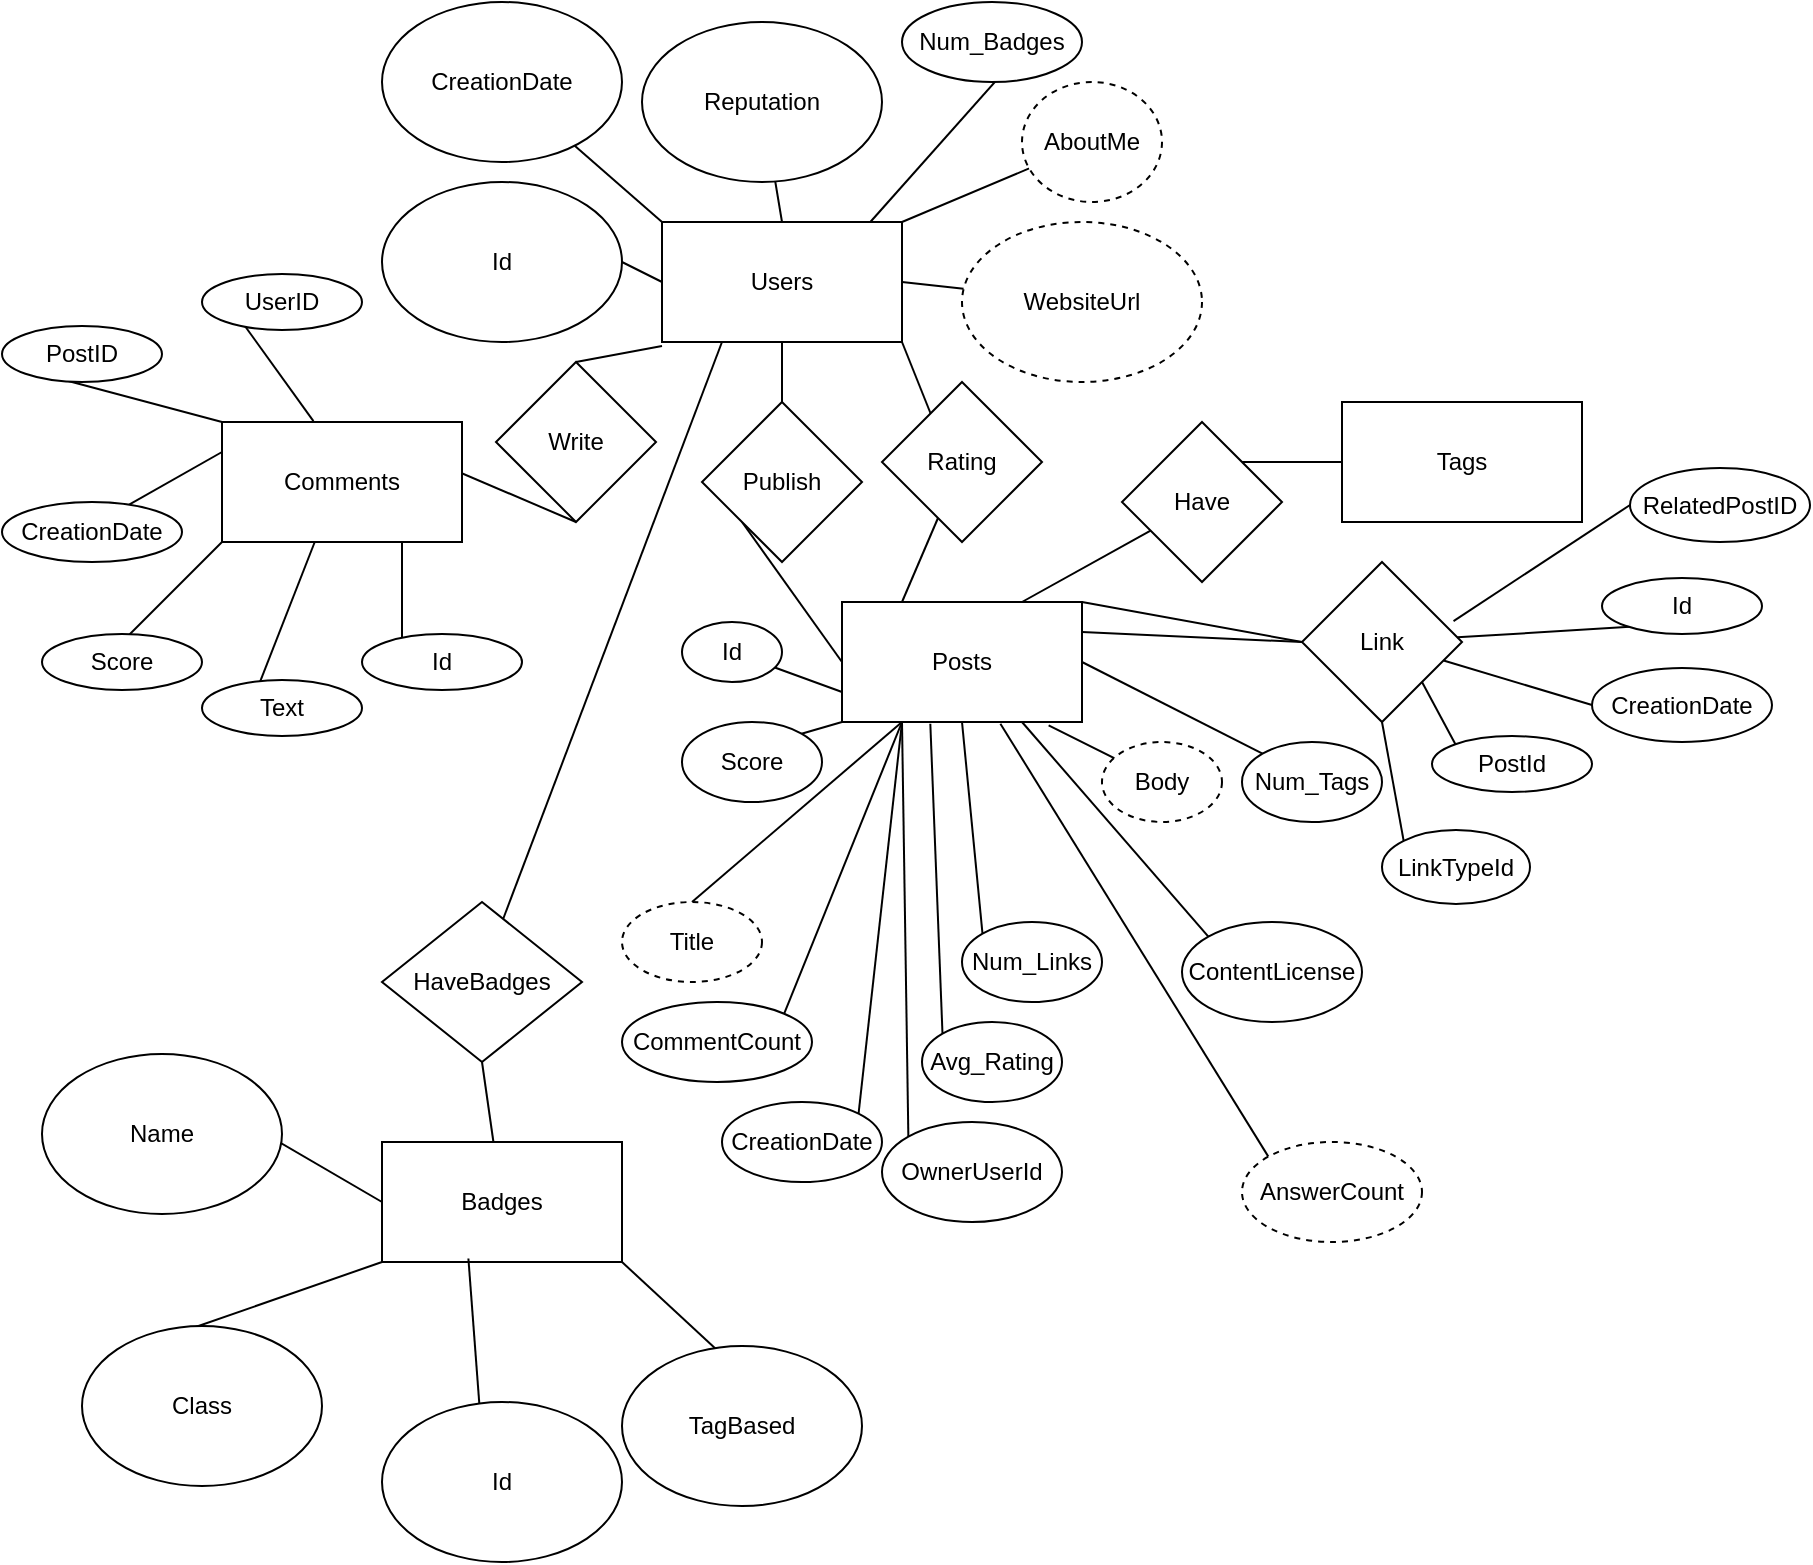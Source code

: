 <mxfile version="24.7.17">
  <diagram name="Page-1" id="c_LCABILMxUyAc0WRoHO">
    <mxGraphModel dx="1468" dy="858" grid="1" gridSize="10" guides="1" tooltips="1" connect="1" arrows="1" fold="1" page="1" pageScale="1" pageWidth="850" pageHeight="1100" math="0" shadow="0">
      <root>
        <mxCell id="0" />
        <mxCell id="1" parent="0" />
        <mxCell id="c-2ZzgYbZCkKLCKXprvc-1" value="Users" style="rounded=0;whiteSpace=wrap;html=1;" vertex="1" parent="1">
          <mxGeometry x="360" y="260" width="120" height="60" as="geometry" />
        </mxCell>
        <mxCell id="c-2ZzgYbZCkKLCKXprvc-4" value="Id" style="ellipse;whiteSpace=wrap;html=1;" vertex="1" parent="1">
          <mxGeometry x="220" y="240" width="120" height="80" as="geometry" />
        </mxCell>
        <mxCell id="c-2ZzgYbZCkKLCKXprvc-5" value="" style="endArrow=none;html=1;rounded=0;entryX=1;entryY=0.5;entryDx=0;entryDy=0;exitX=0;exitY=0.5;exitDx=0;exitDy=0;" edge="1" parent="1" source="c-2ZzgYbZCkKLCKXprvc-1" target="c-2ZzgYbZCkKLCKXprvc-4">
          <mxGeometry width="50" height="50" relative="1" as="geometry">
            <mxPoint x="540" y="300" as="sourcePoint" />
            <mxPoint x="590" y="250" as="targetPoint" />
          </mxGeometry>
        </mxCell>
        <mxCell id="c-2ZzgYbZCkKLCKXprvc-6" value="" style="endArrow=none;html=1;rounded=0;exitX=0.5;exitY=0;exitDx=0;exitDy=0;" edge="1" parent="1" source="c-2ZzgYbZCkKLCKXprvc-1" target="c-2ZzgYbZCkKLCKXprvc-7">
          <mxGeometry width="50" height="50" relative="1" as="geometry">
            <mxPoint x="420" y="240" as="sourcePoint" />
            <mxPoint x="390" y="140" as="targetPoint" />
          </mxGeometry>
        </mxCell>
        <mxCell id="c-2ZzgYbZCkKLCKXprvc-7" value="Reputation" style="ellipse;whiteSpace=wrap;html=1;" vertex="1" parent="1">
          <mxGeometry x="350" y="160" width="120" height="80" as="geometry" />
        </mxCell>
        <mxCell id="c-2ZzgYbZCkKLCKXprvc-8" value="" style="endArrow=none;html=1;rounded=0;exitX=0;exitY=0;exitDx=0;exitDy=0;" edge="1" parent="1" source="c-2ZzgYbZCkKLCKXprvc-1" target="c-2ZzgYbZCkKLCKXprvc-9">
          <mxGeometry width="50" height="50" relative="1" as="geometry">
            <mxPoint x="540" y="300" as="sourcePoint" />
            <mxPoint x="320" y="210" as="targetPoint" />
          </mxGeometry>
        </mxCell>
        <mxCell id="c-2ZzgYbZCkKLCKXprvc-9" value="CreationDate" style="ellipse;whiteSpace=wrap;html=1;" vertex="1" parent="1">
          <mxGeometry x="220" y="150" width="120" height="80" as="geometry" />
        </mxCell>
        <mxCell id="c-2ZzgYbZCkKLCKXprvc-10" value="" style="endArrow=none;html=1;rounded=0;exitX=1;exitY=0;exitDx=0;exitDy=0;" edge="1" parent="1" source="c-2ZzgYbZCkKLCKXprvc-1" target="c-2ZzgYbZCkKLCKXprvc-11">
          <mxGeometry width="50" height="50" relative="1" as="geometry">
            <mxPoint x="540" y="300" as="sourcePoint" />
            <mxPoint x="590" y="250" as="targetPoint" />
          </mxGeometry>
        </mxCell>
        <mxCell id="c-2ZzgYbZCkKLCKXprvc-11" value="AboutMe" style="ellipse;whiteSpace=wrap;html=1;dashed=1;" vertex="1" parent="1">
          <mxGeometry x="540" y="190" width="70" height="60" as="geometry" />
        </mxCell>
        <mxCell id="c-2ZzgYbZCkKLCKXprvc-12" value="" style="endArrow=none;html=1;rounded=0;exitX=1;exitY=0.5;exitDx=0;exitDy=0;" edge="1" parent="1" source="c-2ZzgYbZCkKLCKXprvc-1" target="c-2ZzgYbZCkKLCKXprvc-13">
          <mxGeometry width="50" height="50" relative="1" as="geometry">
            <mxPoint x="540" y="300" as="sourcePoint" />
            <mxPoint x="590" y="250" as="targetPoint" />
          </mxGeometry>
        </mxCell>
        <mxCell id="c-2ZzgYbZCkKLCKXprvc-13" value="WebsiteUrl" style="ellipse;whiteSpace=wrap;html=1;dashed=1;" vertex="1" parent="1">
          <mxGeometry x="510" y="260" width="120" height="80" as="geometry" />
        </mxCell>
        <mxCell id="c-2ZzgYbZCkKLCKXprvc-16" value="" style="endArrow=none;html=1;rounded=0;exitX=0.5;exitY=0;exitDx=0;exitDy=0;" edge="1" parent="1" source="c-2ZzgYbZCkKLCKXprvc-17">
          <mxGeometry width="50" height="50" relative="1" as="geometry">
            <mxPoint x="337" y="392" as="sourcePoint" />
            <mxPoint x="360" y="322" as="targetPoint" />
          </mxGeometry>
        </mxCell>
        <mxCell id="c-2ZzgYbZCkKLCKXprvc-17" value="Write" style="rhombus;whiteSpace=wrap;html=1;" vertex="1" parent="1">
          <mxGeometry x="277" y="330" width="80" height="80" as="geometry" />
        </mxCell>
        <mxCell id="c-2ZzgYbZCkKLCKXprvc-20" value="" style="endArrow=none;html=1;rounded=0;entryX=0.5;entryY=1;entryDx=0;entryDy=0;exitX=0.5;exitY=0;exitDx=0;exitDy=0;" edge="1" parent="1" source="c-2ZzgYbZCkKLCKXprvc-21" target="c-2ZzgYbZCkKLCKXprvc-17">
          <mxGeometry width="50" height="50" relative="1" as="geometry">
            <mxPoint x="320" y="532" as="sourcePoint" />
            <mxPoint x="300.0" y="410" as="targetPoint" />
          </mxGeometry>
        </mxCell>
        <mxCell id="c-2ZzgYbZCkKLCKXprvc-21" value="Comments" style="rounded=0;whiteSpace=wrap;html=1;" vertex="1" parent="1">
          <mxGeometry x="140" y="360" width="120" height="60" as="geometry" />
        </mxCell>
        <mxCell id="c-2ZzgYbZCkKLCKXprvc-22" value="" style="endArrow=none;html=1;rounded=0;entryX=0.5;entryY=1;entryDx=0;entryDy=0;" edge="1" parent="1" source="c-2ZzgYbZCkKLCKXprvc-23" target="c-2ZzgYbZCkKLCKXprvc-1">
          <mxGeometry width="50" height="50" relative="1" as="geometry">
            <mxPoint x="390" y="540" as="sourcePoint" />
            <mxPoint x="460" y="470" as="targetPoint" />
          </mxGeometry>
        </mxCell>
        <mxCell id="c-2ZzgYbZCkKLCKXprvc-24" value="" style="endArrow=none;html=1;rounded=0;entryX=0;entryY=1;entryDx=0;entryDy=0;exitX=0;exitY=0.5;exitDx=0;exitDy=0;" edge="1" parent="1" source="c-2ZzgYbZCkKLCKXprvc-25" target="c-2ZzgYbZCkKLCKXprvc-23">
          <mxGeometry width="50" height="50" relative="1" as="geometry">
            <mxPoint x="290" y="580" as="sourcePoint" />
            <mxPoint x="690" y="560" as="targetPoint" />
          </mxGeometry>
        </mxCell>
        <mxCell id="c-2ZzgYbZCkKLCKXprvc-25" value="Posts" style="rounded=0;whiteSpace=wrap;html=1;" vertex="1" parent="1">
          <mxGeometry x="450" y="450" width="120" height="60" as="geometry" />
        </mxCell>
        <mxCell id="c-2ZzgYbZCkKLCKXprvc-23" value="Publish" style="rhombus;whiteSpace=wrap;html=1;" vertex="1" parent="1">
          <mxGeometry x="380" y="350" width="80" height="80" as="geometry" />
        </mxCell>
        <mxCell id="c-2ZzgYbZCkKLCKXprvc-27" value="" style="endArrow=none;html=1;rounded=0;entryX=1;entryY=1;entryDx=0;entryDy=0;" edge="1" parent="1" target="c-2ZzgYbZCkKLCKXprvc-1">
          <mxGeometry width="50" height="50" relative="1" as="geometry">
            <mxPoint x="500" y="370" as="sourcePoint" />
            <mxPoint x="590" y="410" as="targetPoint" />
          </mxGeometry>
        </mxCell>
        <mxCell id="c-2ZzgYbZCkKLCKXprvc-28" value="Rating" style="rhombus;whiteSpace=wrap;html=1;" vertex="1" parent="1">
          <mxGeometry x="470" y="340" width="80" height="80" as="geometry" />
        </mxCell>
        <mxCell id="c-2ZzgYbZCkKLCKXprvc-31" value="" style="endArrow=none;html=1;rounded=0;exitX=0.25;exitY=0;exitDx=0;exitDy=0;" edge="1" parent="1" source="c-2ZzgYbZCkKLCKXprvc-25" target="c-2ZzgYbZCkKLCKXprvc-28">
          <mxGeometry width="50" height="50" relative="1" as="geometry">
            <mxPoint x="580" y="450" as="sourcePoint" />
            <mxPoint x="590" y="410" as="targetPoint" />
          </mxGeometry>
        </mxCell>
        <mxCell id="c-2ZzgYbZCkKLCKXprvc-32" value="" style="endArrow=none;html=1;rounded=0;entryX=0.25;entryY=1;entryDx=0;entryDy=0;" edge="1" parent="1" target="c-2ZzgYbZCkKLCKXprvc-1">
          <mxGeometry width="50" height="50" relative="1" as="geometry">
            <mxPoint x="280" y="610" as="sourcePoint" />
            <mxPoint x="590" y="410" as="targetPoint" />
          </mxGeometry>
        </mxCell>
        <mxCell id="c-2ZzgYbZCkKLCKXprvc-33" value="HaveBadges" style="rhombus;whiteSpace=wrap;html=1;" vertex="1" parent="1">
          <mxGeometry x="220" y="600" width="100" height="80" as="geometry" />
        </mxCell>
        <mxCell id="c-2ZzgYbZCkKLCKXprvc-34" value="" style="endArrow=none;html=1;rounded=0;entryX=0.5;entryY=1;entryDx=0;entryDy=0;" edge="1" parent="1" target="c-2ZzgYbZCkKLCKXprvc-33">
          <mxGeometry width="50" height="50" relative="1" as="geometry">
            <mxPoint x="280" y="750" as="sourcePoint" />
            <mxPoint x="590" y="410" as="targetPoint" />
          </mxGeometry>
        </mxCell>
        <mxCell id="c-2ZzgYbZCkKLCKXprvc-35" value="Badges" style="rounded=0;whiteSpace=wrap;html=1;" vertex="1" parent="1">
          <mxGeometry x="220" y="720" width="120" height="60" as="geometry" />
        </mxCell>
        <mxCell id="c-2ZzgYbZCkKLCKXprvc-36" value="" style="endArrow=none;html=1;rounded=0;exitX=1;exitY=0;exitDx=0;exitDy=0;entryX=0;entryY=0.5;entryDx=0;entryDy=0;" edge="1" parent="1" source="c-2ZzgYbZCkKLCKXprvc-25" target="c-2ZzgYbZCkKLCKXprvc-37">
          <mxGeometry width="50" height="50" relative="1" as="geometry">
            <mxPoint x="540" y="460" as="sourcePoint" />
            <mxPoint x="590" y="410" as="targetPoint" />
          </mxGeometry>
        </mxCell>
        <mxCell id="c-2ZzgYbZCkKLCKXprvc-37" value="Link" style="rhombus;whiteSpace=wrap;html=1;" vertex="1" parent="1">
          <mxGeometry x="680" y="430" width="80" height="80" as="geometry" />
        </mxCell>
        <mxCell id="c-2ZzgYbZCkKLCKXprvc-38" value="" style="endArrow=none;html=1;rounded=0;entryX=0;entryY=0.5;entryDx=0;entryDy=0;exitX=1;exitY=0.25;exitDx=0;exitDy=0;" edge="1" parent="1" source="c-2ZzgYbZCkKLCKXprvc-25" target="c-2ZzgYbZCkKLCKXprvc-37">
          <mxGeometry width="50" height="50" relative="1" as="geometry">
            <mxPoint x="540" y="460" as="sourcePoint" />
            <mxPoint x="590" y="410" as="targetPoint" />
          </mxGeometry>
        </mxCell>
        <mxCell id="c-2ZzgYbZCkKLCKXprvc-39" value="" style="endArrow=none;html=1;rounded=0;exitX=0.75;exitY=0;exitDx=0;exitDy=0;" edge="1" parent="1" source="c-2ZzgYbZCkKLCKXprvc-25" target="c-2ZzgYbZCkKLCKXprvc-40">
          <mxGeometry width="50" height="50" relative="1" as="geometry">
            <mxPoint x="540" y="460" as="sourcePoint" />
            <mxPoint x="590" y="410" as="targetPoint" />
          </mxGeometry>
        </mxCell>
        <mxCell id="c-2ZzgYbZCkKLCKXprvc-40" value="Have" style="rhombus;whiteSpace=wrap;html=1;" vertex="1" parent="1">
          <mxGeometry x="590" y="360" width="80" height="80" as="geometry" />
        </mxCell>
        <mxCell id="c-2ZzgYbZCkKLCKXprvc-41" value="" style="endArrow=none;html=1;rounded=0;entryX=1;entryY=0;entryDx=0;entryDy=0;" edge="1" parent="1" target="c-2ZzgYbZCkKLCKXprvc-40">
          <mxGeometry width="50" height="50" relative="1" as="geometry">
            <mxPoint x="740" y="380" as="sourcePoint" />
            <mxPoint x="590" y="410" as="targetPoint" />
          </mxGeometry>
        </mxCell>
        <mxCell id="c-2ZzgYbZCkKLCKXprvc-42" value="Tags" style="rounded=0;whiteSpace=wrap;html=1;" vertex="1" parent="1">
          <mxGeometry x="700" y="350" width="120" height="60" as="geometry" />
        </mxCell>
        <mxCell id="c-2ZzgYbZCkKLCKXprvc-43" value="" style="endArrow=none;html=1;rounded=0;exitX=0;exitY=0.75;exitDx=0;exitDy=0;" edge="1" parent="1" source="c-2ZzgYbZCkKLCKXprvc-25" target="c-2ZzgYbZCkKLCKXprvc-44">
          <mxGeometry width="50" height="50" relative="1" as="geometry">
            <mxPoint x="540" y="460" as="sourcePoint" />
            <mxPoint x="410" y="500" as="targetPoint" />
          </mxGeometry>
        </mxCell>
        <mxCell id="c-2ZzgYbZCkKLCKXprvc-44" value="Id" style="ellipse;whiteSpace=wrap;html=1;" vertex="1" parent="1">
          <mxGeometry x="370" y="460" width="50" height="30" as="geometry" />
        </mxCell>
        <mxCell id="c-2ZzgYbZCkKLCKXprvc-45" value="" style="endArrow=none;html=1;rounded=0;exitX=0.25;exitY=1;exitDx=0;exitDy=0;entryX=0.5;entryY=0;entryDx=0;entryDy=0;" edge="1" parent="1" source="c-2ZzgYbZCkKLCKXprvc-25" target="c-2ZzgYbZCkKLCKXprvc-47">
          <mxGeometry width="50" height="50" relative="1" as="geometry">
            <mxPoint x="540" y="460" as="sourcePoint" />
            <mxPoint x="495.632" y="533.448" as="targetPoint" />
          </mxGeometry>
        </mxCell>
        <mxCell id="c-2ZzgYbZCkKLCKXprvc-47" value="Title" style="ellipse;whiteSpace=wrap;html=1;dashed=1;" vertex="1" parent="1">
          <mxGeometry x="340" y="600" width="70" height="40" as="geometry" />
        </mxCell>
        <mxCell id="c-2ZzgYbZCkKLCKXprvc-48" value="" style="endArrow=none;html=1;rounded=0;entryX=0.861;entryY=1.028;entryDx=0;entryDy=0;entryPerimeter=0;" edge="1" parent="1" target="c-2ZzgYbZCkKLCKXprvc-25">
          <mxGeometry width="50" height="50" relative="1" as="geometry">
            <mxPoint x="630" y="550" as="sourcePoint" />
            <mxPoint x="540" y="500" as="targetPoint" />
          </mxGeometry>
        </mxCell>
        <mxCell id="c-2ZzgYbZCkKLCKXprvc-49" value="Body" style="ellipse;whiteSpace=wrap;html=1;dashed=1;" vertex="1" parent="1">
          <mxGeometry x="580" y="520" width="60" height="40" as="geometry" />
        </mxCell>
        <mxCell id="c-2ZzgYbZCkKLCKXprvc-50" value="" style="endArrow=none;html=1;rounded=0;exitX=0;exitY=1;exitDx=0;exitDy=0;entryX=1;entryY=0;entryDx=0;entryDy=0;" edge="1" parent="1" source="c-2ZzgYbZCkKLCKXprvc-25" target="c-2ZzgYbZCkKLCKXprvc-51">
          <mxGeometry width="50" height="50" relative="1" as="geometry">
            <mxPoint x="385" y="530" as="sourcePoint" />
            <mxPoint x="400.632" y="553.448" as="targetPoint" />
          </mxGeometry>
        </mxCell>
        <mxCell id="c-2ZzgYbZCkKLCKXprvc-51" value="Score" style="ellipse;whiteSpace=wrap;html=1;" vertex="1" parent="1">
          <mxGeometry x="370" y="510" width="70" height="40" as="geometry" />
        </mxCell>
        <mxCell id="c-2ZzgYbZCkKLCKXprvc-53" value="" style="endArrow=none;html=1;rounded=0;exitX=0.75;exitY=1;exitDx=0;exitDy=0;entryX=0;entryY=0;entryDx=0;entryDy=0;" edge="1" parent="1" source="c-2ZzgYbZCkKLCKXprvc-25" target="c-2ZzgYbZCkKLCKXprvc-54">
          <mxGeometry width="50" height="50" relative="1" as="geometry">
            <mxPoint x="540" y="590" as="sourcePoint" />
            <mxPoint x="595.632" y="683.448" as="targetPoint" />
          </mxGeometry>
        </mxCell>
        <mxCell id="c-2ZzgYbZCkKLCKXprvc-54" value="ContentLicense" style="ellipse;whiteSpace=wrap;html=1;" vertex="1" parent="1">
          <mxGeometry x="620" y="610" width="90" height="50" as="geometry" />
        </mxCell>
        <mxCell id="c-2ZzgYbZCkKLCKXprvc-55" value="" style="endArrow=none;html=1;rounded=0;exitX=0.66;exitY=1.014;exitDx=0;exitDy=0;entryX=0;entryY=0;entryDx=0;entryDy=0;exitPerimeter=0;" edge="1" parent="1" target="c-2ZzgYbZCkKLCKXprvc-56" source="c-2ZzgYbZCkKLCKXprvc-25">
          <mxGeometry width="50" height="50" relative="1" as="geometry">
            <mxPoint x="570" y="620" as="sourcePoint" />
            <mxPoint x="520.632" y="663.448" as="targetPoint" />
          </mxGeometry>
        </mxCell>
        <mxCell id="c-2ZzgYbZCkKLCKXprvc-56" value="AnswerCount" style="ellipse;whiteSpace=wrap;html=1;dashed=1;" vertex="1" parent="1">
          <mxGeometry x="650" y="720" width="90" height="50" as="geometry" />
        </mxCell>
        <mxCell id="c-2ZzgYbZCkKLCKXprvc-57" value="" style="endArrow=none;html=1;rounded=0;exitX=0.25;exitY=1;exitDx=0;exitDy=0;entryX=1;entryY=0;entryDx=0;entryDy=0;" edge="1" parent="1" target="c-2ZzgYbZCkKLCKXprvc-58" source="c-2ZzgYbZCkKLCKXprvc-25">
          <mxGeometry width="50" height="50" relative="1" as="geometry">
            <mxPoint x="465" y="650" as="sourcePoint" />
            <mxPoint x="415.632" y="693.448" as="targetPoint" />
          </mxGeometry>
        </mxCell>
        <mxCell id="c-2ZzgYbZCkKLCKXprvc-58" value="CommentCount" style="ellipse;whiteSpace=wrap;html=1;" vertex="1" parent="1">
          <mxGeometry x="340" y="650" width="95" height="40" as="geometry" />
        </mxCell>
        <mxCell id="c-2ZzgYbZCkKLCKXprvc-59" value="" style="endArrow=none;html=1;rounded=0;exitX=0.25;exitY=1;exitDx=0;exitDy=0;entryX=1;entryY=0;entryDx=0;entryDy=0;" edge="1" parent="1" target="c-2ZzgYbZCkKLCKXprvc-60" source="c-2ZzgYbZCkKLCKXprvc-25">
          <mxGeometry width="50" height="50" relative="1" as="geometry">
            <mxPoint x="480" y="700" as="sourcePoint" />
            <mxPoint x="430.632" y="743.448" as="targetPoint" />
          </mxGeometry>
        </mxCell>
        <mxCell id="c-2ZzgYbZCkKLCKXprvc-60" value="CreationDate" style="ellipse;whiteSpace=wrap;html=1;" vertex="1" parent="1">
          <mxGeometry x="390" y="700" width="80" height="40" as="geometry" />
        </mxCell>
        <mxCell id="c-2ZzgYbZCkKLCKXprvc-61" value="" style="endArrow=none;html=1;rounded=0;exitX=0.25;exitY=1;exitDx=0;exitDy=0;entryX=0;entryY=0;entryDx=0;entryDy=0;" edge="1" parent="1" target="c-2ZzgYbZCkKLCKXprvc-62" source="c-2ZzgYbZCkKLCKXprvc-25">
          <mxGeometry width="50" height="50" relative="1" as="geometry">
            <mxPoint x="570" y="710" as="sourcePoint" />
            <mxPoint x="520.632" y="753.448" as="targetPoint" />
          </mxGeometry>
        </mxCell>
        <mxCell id="c-2ZzgYbZCkKLCKXprvc-62" value="OwnerUserId" style="ellipse;whiteSpace=wrap;html=1;" vertex="1" parent="1">
          <mxGeometry x="470" y="710" width="90" height="50" as="geometry" />
        </mxCell>
        <mxCell id="c-2ZzgYbZCkKLCKXprvc-63" value="" style="endArrow=none;html=1;rounded=0;exitX=0.868;exitY=0;exitDx=0;exitDy=0;entryX=1;entryY=0;entryDx=0;entryDy=0;exitPerimeter=0;" edge="1" parent="1" target="c-2ZzgYbZCkKLCKXprvc-64" source="c-2ZzgYbZCkKLCKXprvc-1">
          <mxGeometry width="50" height="50" relative="1" as="geometry">
            <mxPoint x="590" y="80" as="sourcePoint" />
            <mxPoint x="540.632" y="123.448" as="targetPoint" />
          </mxGeometry>
        </mxCell>
        <mxCell id="c-2ZzgYbZCkKLCKXprvc-64" value="Num_Badges" style="ellipse;whiteSpace=wrap;html=1;" vertex="1" parent="1">
          <mxGeometry x="480" y="150" width="90" height="40" as="geometry" />
        </mxCell>
        <mxCell id="c-2ZzgYbZCkKLCKXprvc-65" value="" style="endArrow=none;html=1;rounded=0;exitX=0.368;exitY=1.014;exitDx=0;exitDy=0;entryX=0;entryY=0;entryDx=0;entryDy=0;exitPerimeter=0;" edge="1" parent="1" target="c-2ZzgYbZCkKLCKXprvc-66" source="c-2ZzgYbZCkKLCKXprvc-25">
          <mxGeometry width="50" height="50" relative="1" as="geometry">
            <mxPoint x="510" y="570" as="sourcePoint" />
            <mxPoint x="460.632" y="613.448" as="targetPoint" />
          </mxGeometry>
        </mxCell>
        <mxCell id="c-2ZzgYbZCkKLCKXprvc-66" value="Avg_Rating" style="ellipse;whiteSpace=wrap;html=1;" vertex="1" parent="1">
          <mxGeometry x="490" y="660" width="70" height="40" as="geometry" />
        </mxCell>
        <mxCell id="c-2ZzgYbZCkKLCKXprvc-67" value="" style="endArrow=none;html=1;rounded=0;entryX=0;entryY=0;entryDx=0;entryDy=0;exitX=0.5;exitY=1;exitDx=0;exitDy=0;" edge="1" parent="1" target="c-2ZzgYbZCkKLCKXprvc-68" source="c-2ZzgYbZCkKLCKXprvc-25">
          <mxGeometry width="50" height="50" relative="1" as="geometry">
            <mxPoint x="530" y="560" as="sourcePoint" />
            <mxPoint x="540.632" y="653.448" as="targetPoint" />
          </mxGeometry>
        </mxCell>
        <mxCell id="c-2ZzgYbZCkKLCKXprvc-68" value="Num_Links" style="ellipse;whiteSpace=wrap;html=1;" vertex="1" parent="1">
          <mxGeometry x="510" y="610" width="70" height="40" as="geometry" />
        </mxCell>
        <mxCell id="c-2ZzgYbZCkKLCKXprvc-69" value="" style="endArrow=none;html=1;rounded=0;exitX=1;exitY=0.5;exitDx=0;exitDy=0;entryX=0;entryY=0;entryDx=0;entryDy=0;" edge="1" parent="1" target="c-2ZzgYbZCkKLCKXprvc-70" source="c-2ZzgYbZCkKLCKXprvc-25">
          <mxGeometry width="50" height="50" relative="1" as="geometry">
            <mxPoint x="740" y="540" as="sourcePoint" />
            <mxPoint x="695" y="530" as="targetPoint" />
          </mxGeometry>
        </mxCell>
        <mxCell id="c-2ZzgYbZCkKLCKXprvc-70" value="Num_Tags" style="ellipse;whiteSpace=wrap;html=1;" vertex="1" parent="1">
          <mxGeometry x="650" y="520" width="70" height="40" as="geometry" />
        </mxCell>
        <mxCell id="c-2ZzgYbZCkKLCKXprvc-71" value="" style="endArrow=none;html=1;rounded=0;entryX=0.36;entryY=0.971;entryDx=0;entryDy=0;entryPerimeter=0;exitX=0.407;exitY=0.041;exitDx=0;exitDy=0;exitPerimeter=0;" edge="1" parent="1" source="c-2ZzgYbZCkKLCKXprvc-72" target="c-2ZzgYbZCkKLCKXprvc-35">
          <mxGeometry width="50" height="50" relative="1" as="geometry">
            <mxPoint x="290" y="820" as="sourcePoint" />
            <mxPoint x="600" y="880" as="targetPoint" />
          </mxGeometry>
        </mxCell>
        <mxCell id="c-2ZzgYbZCkKLCKXprvc-72" value="Id" style="ellipse;whiteSpace=wrap;html=1;" vertex="1" parent="1">
          <mxGeometry x="220" y="850" width="120" height="80" as="geometry" />
        </mxCell>
        <mxCell id="c-2ZzgYbZCkKLCKXprvc-73" value="" style="endArrow=none;html=1;rounded=0;entryX=0;entryY=1;entryDx=0;entryDy=0;exitX=0.407;exitY=0.041;exitDx=0;exitDy=0;exitPerimeter=0;" edge="1" parent="1" source="c-2ZzgYbZCkKLCKXprvc-74" target="c-2ZzgYbZCkKLCKXprvc-35">
          <mxGeometry width="50" height="50" relative="1" as="geometry">
            <mxPoint x="140" y="782" as="sourcePoint" />
            <mxPoint x="113" y="740" as="targetPoint" />
          </mxGeometry>
        </mxCell>
        <mxCell id="c-2ZzgYbZCkKLCKXprvc-74" value="Class&lt;span style=&quot;color: rgba(0, 0, 0, 0); font-family: monospace; font-size: 0px; text-align: start; text-wrap: nowrap;&quot;&gt;%3CmxGraphModel%3E%3Croot%3E%3CmxCell%20id%3D%220%22%2F%3E%3CmxCell%20id%3D%221%22%20parent%3D%220%22%2F%3E%3CmxCell%20id%3D%222%22%20value%3D%22%22%20style%3D%22endArrow%3Dnone%3Bhtml%3D1%3Brounded%3D0%3BentryX%3D0.36%3BentryY%3D0.971%3BentryDx%3D0%3BentryDy%3D0%3BentryPerimeter%3D0%3BexitX%3D0.407%3BexitY%3D0.041%3BexitDx%3D0%3BexitDy%3D0%3BexitPerimeter%3D0%3B%22%20edge%3D%221%22%20source%3D%223%22%20parent%3D%221%22%3E%3CmxGeometry%20width%3D%2250%22%20height%3D%2250%22%20relative%3D%221%22%20as%3D%22geometry%22%3E%3CmxPoint%20x%3D%22290%22%20y%3D%22820%22%20as%3D%22sourcePoint%22%2F%3E%3CmxPoint%20x%3D%22263%22%20y%3D%22778%22%20as%3D%22targetPoint%22%2F%3E%3C%2FmxGeometry%3E%3C%2FmxCell%3E%3CmxCell%20id%3D%223%22%20value%3D%22Id%22%20style%3D%22ellipse%3BwhiteSpace%3Dwrap%3Bhtml%3D1%3B%22%20vertex%3D%221%22%20parent%3D%221%22%3E%3CmxGeometry%20x%3D%22220%22%20y%3D%22850%22%20width%3D%22120%22%20height%3D%2280%22%20as%3D%22geometry%22%2F%3E%3C%2FmxCell%3E%3C%2Froot%3E%3C%2FmxGraphModel%3E&lt;/span&gt;" style="ellipse;whiteSpace=wrap;html=1;" vertex="1" parent="1">
          <mxGeometry x="70" y="812" width="120" height="80" as="geometry" />
        </mxCell>
        <mxCell id="c-2ZzgYbZCkKLCKXprvc-75" value="" style="endArrow=none;html=1;rounded=0;entryX=0;entryY=0.5;entryDx=0;entryDy=0;exitX=0.407;exitY=0.041;exitDx=0;exitDy=0;exitPerimeter=0;" edge="1" parent="1" source="c-2ZzgYbZCkKLCKXprvc-76" target="c-2ZzgYbZCkKLCKXprvc-35">
          <mxGeometry width="50" height="50" relative="1" as="geometry">
            <mxPoint x="120" y="646" as="sourcePoint" />
            <mxPoint x="93" y="604" as="targetPoint" />
          </mxGeometry>
        </mxCell>
        <mxCell id="c-2ZzgYbZCkKLCKXprvc-76" value="Name" style="ellipse;whiteSpace=wrap;html=1;" vertex="1" parent="1">
          <mxGeometry x="50" y="676" width="120" height="80" as="geometry" />
        </mxCell>
        <mxCell id="c-2ZzgYbZCkKLCKXprvc-77" value="" style="endArrow=none;html=1;rounded=0;entryX=1;entryY=1;entryDx=0;entryDy=0;exitX=0.407;exitY=0.041;exitDx=0;exitDy=0;exitPerimeter=0;" edge="1" parent="1" source="c-2ZzgYbZCkKLCKXprvc-78" target="c-2ZzgYbZCkKLCKXprvc-35">
          <mxGeometry width="50" height="50" relative="1" as="geometry">
            <mxPoint x="410" y="792" as="sourcePoint" />
            <mxPoint x="383" y="750" as="targetPoint" />
          </mxGeometry>
        </mxCell>
        <mxCell id="c-2ZzgYbZCkKLCKXprvc-78" value="TagBased" style="ellipse;whiteSpace=wrap;html=1;" vertex="1" parent="1">
          <mxGeometry x="340" y="822" width="120" height="80" as="geometry" />
        </mxCell>
        <mxCell id="c-2ZzgYbZCkKLCKXprvc-79" value="" style="endArrow=none;html=1;rounded=0;entryX=0.75;entryY=1;entryDx=0;entryDy=0;" edge="1" parent="1" target="c-2ZzgYbZCkKLCKXprvc-21">
          <mxGeometry width="50" height="50" relative="1" as="geometry">
            <mxPoint x="230" y="490" as="sourcePoint" />
            <mxPoint x="220" y="420" as="targetPoint" />
          </mxGeometry>
        </mxCell>
        <mxCell id="c-2ZzgYbZCkKLCKXprvc-80" value="Id" style="ellipse;whiteSpace=wrap;html=1;" vertex="1" parent="1">
          <mxGeometry x="210" y="466" width="80" height="28" as="geometry" />
        </mxCell>
        <mxCell id="c-2ZzgYbZCkKLCKXprvc-82" value="" style="endArrow=none;html=1;rounded=0;entryX=0;entryY=1;entryDx=0;entryDy=0;" edge="1" parent="1" target="c-2ZzgYbZCkKLCKXprvc-21">
          <mxGeometry width="50" height="50" relative="1" as="geometry">
            <mxPoint x="70" y="490" as="sourcePoint" />
            <mxPoint x="70" y="420" as="targetPoint" />
          </mxGeometry>
        </mxCell>
        <mxCell id="c-2ZzgYbZCkKLCKXprvc-83" value="Score" style="ellipse;whiteSpace=wrap;html=1;" vertex="1" parent="1">
          <mxGeometry x="50" y="466" width="80" height="28" as="geometry" />
        </mxCell>
        <mxCell id="c-2ZzgYbZCkKLCKXprvc-84" value="" style="endArrow=none;html=1;rounded=0;entryX=0.386;entryY=1.002;entryDx=0;entryDy=0;entryPerimeter=0;" edge="1" parent="1" target="c-2ZzgYbZCkKLCKXprvc-21">
          <mxGeometry width="50" height="50" relative="1" as="geometry">
            <mxPoint x="150" y="513" as="sourcePoint" />
            <mxPoint x="172.5" y="423" as="targetPoint" />
          </mxGeometry>
        </mxCell>
        <mxCell id="c-2ZzgYbZCkKLCKXprvc-85" value="Text" style="ellipse;whiteSpace=wrap;html=1;" vertex="1" parent="1">
          <mxGeometry x="130" y="489" width="80" height="28" as="geometry" />
        </mxCell>
        <mxCell id="c-2ZzgYbZCkKLCKXprvc-86" value="" style="endArrow=none;html=1;rounded=0;entryX=0;entryY=0.25;entryDx=0;entryDy=0;" edge="1" parent="1" target="c-2ZzgYbZCkKLCKXprvc-21">
          <mxGeometry width="50" height="50" relative="1" as="geometry">
            <mxPoint x="50" y="426" as="sourcePoint" />
            <mxPoint x="50" y="356" as="targetPoint" />
          </mxGeometry>
        </mxCell>
        <mxCell id="c-2ZzgYbZCkKLCKXprvc-87" value="CreationDate" style="ellipse;whiteSpace=wrap;html=1;" vertex="1" parent="1">
          <mxGeometry x="30" y="400" width="90" height="30" as="geometry" />
        </mxCell>
        <mxCell id="c-2ZzgYbZCkKLCKXprvc-88" value="" style="endArrow=none;html=1;rounded=0;entryX=0;entryY=0;entryDx=0;entryDy=0;" edge="1" parent="1" target="c-2ZzgYbZCkKLCKXprvc-21">
          <mxGeometry width="50" height="50" relative="1" as="geometry">
            <mxPoint x="50" y="336" as="sourcePoint" />
            <mxPoint x="50" y="266" as="targetPoint" />
          </mxGeometry>
        </mxCell>
        <mxCell id="c-2ZzgYbZCkKLCKXprvc-89" value="PostID" style="ellipse;whiteSpace=wrap;html=1;" vertex="1" parent="1">
          <mxGeometry x="30" y="312" width="80" height="28" as="geometry" />
        </mxCell>
        <mxCell id="c-2ZzgYbZCkKLCKXprvc-90" value="" style="endArrow=none;html=1;rounded=0;entryX=0.381;entryY=-0.008;entryDx=0;entryDy=0;entryPerimeter=0;" edge="1" parent="1" target="c-2ZzgYbZCkKLCKXprvc-21">
          <mxGeometry width="50" height="50" relative="1" as="geometry">
            <mxPoint x="150" y="310" as="sourcePoint" />
            <mxPoint x="150" y="240" as="targetPoint" />
          </mxGeometry>
        </mxCell>
        <mxCell id="c-2ZzgYbZCkKLCKXprvc-91" value="UserID" style="ellipse;whiteSpace=wrap;html=1;" vertex="1" parent="1">
          <mxGeometry x="130" y="286" width="80" height="28" as="geometry" />
        </mxCell>
        <mxCell id="c-2ZzgYbZCkKLCKXprvc-92" value="" style="endArrow=none;html=1;rounded=0;" edge="1" parent="1" target="c-2ZzgYbZCkKLCKXprvc-37">
          <mxGeometry width="50" height="50" relative="1" as="geometry">
            <mxPoint x="850" y="462" as="sourcePoint" />
            <mxPoint x="850" y="392" as="targetPoint" />
          </mxGeometry>
        </mxCell>
        <mxCell id="c-2ZzgYbZCkKLCKXprvc-93" value="Id" style="ellipse;whiteSpace=wrap;html=1;" vertex="1" parent="1">
          <mxGeometry x="830" y="438" width="80" height="28" as="geometry" />
        </mxCell>
        <mxCell id="c-2ZzgYbZCkKLCKXprvc-94" value="" style="endArrow=none;html=1;rounded=0;exitX=0;exitY=0.5;exitDx=0;exitDy=0;" edge="1" parent="1" source="c-2ZzgYbZCkKLCKXprvc-95" target="c-2ZzgYbZCkKLCKXprvc-37">
          <mxGeometry width="50" height="50" relative="1" as="geometry">
            <mxPoint x="850" y="563" as="sourcePoint" />
            <mxPoint x="850" y="493" as="targetPoint" />
          </mxGeometry>
        </mxCell>
        <mxCell id="c-2ZzgYbZCkKLCKXprvc-95" value="CreationDate" style="ellipse;whiteSpace=wrap;html=1;" vertex="1" parent="1">
          <mxGeometry x="825" y="483" width="90" height="37" as="geometry" />
        </mxCell>
        <mxCell id="c-2ZzgYbZCkKLCKXprvc-96" value="PostId" style="ellipse;whiteSpace=wrap;html=1;" vertex="1" parent="1">
          <mxGeometry x="745" y="517" width="80" height="28" as="geometry" />
        </mxCell>
        <mxCell id="c-2ZzgYbZCkKLCKXprvc-97" value="" style="endArrow=none;html=1;rounded=0;entryX=1;entryY=1;entryDx=0;entryDy=0;exitX=0;exitY=0;exitDx=0;exitDy=0;" edge="1" parent="1" source="c-2ZzgYbZCkKLCKXprvc-96" target="c-2ZzgYbZCkKLCKXprvc-37">
          <mxGeometry width="50" height="50" relative="1" as="geometry">
            <mxPoint x="630" y="550" as="sourcePoint" />
            <mxPoint x="680" y="500" as="targetPoint" />
          </mxGeometry>
        </mxCell>
        <mxCell id="c-2ZzgYbZCkKLCKXprvc-98" value="" style="endArrow=none;html=1;rounded=0;exitX=0;exitY=0.5;exitDx=0;exitDy=0;entryX=0.947;entryY=0.369;entryDx=0;entryDy=0;entryPerimeter=0;" edge="1" parent="1" source="c-2ZzgYbZCkKLCKXprvc-99" target="c-2ZzgYbZCkKLCKXprvc-37">
          <mxGeometry width="50" height="50" relative="1" as="geometry">
            <mxPoint x="869" y="463" as="sourcePoint" />
            <mxPoint x="770" y="379" as="targetPoint" />
          </mxGeometry>
        </mxCell>
        <mxCell id="c-2ZzgYbZCkKLCKXprvc-99" value="RelatedPostID" style="ellipse;whiteSpace=wrap;html=1;" vertex="1" parent="1">
          <mxGeometry x="844" y="383" width="90" height="37" as="geometry" />
        </mxCell>
        <mxCell id="c-2ZzgYbZCkKLCKXprvc-100" value="" style="endArrow=none;html=1;rounded=0;entryX=0.5;entryY=1;entryDx=0;entryDy=0;exitX=0;exitY=0;exitDx=0;exitDy=0;" edge="1" parent="1" source="c-2ZzgYbZCkKLCKXprvc-101" target="c-2ZzgYbZCkKLCKXprvc-37">
          <mxGeometry width="50" height="50" relative="1" as="geometry">
            <mxPoint x="750" y="560" as="sourcePoint" />
            <mxPoint x="630" y="560" as="targetPoint" />
          </mxGeometry>
        </mxCell>
        <mxCell id="c-2ZzgYbZCkKLCKXprvc-101" value="LinkTypeId" style="ellipse;whiteSpace=wrap;html=1;" vertex="1" parent="1">
          <mxGeometry x="720" y="564" width="74" height="37" as="geometry" />
        </mxCell>
      </root>
    </mxGraphModel>
  </diagram>
</mxfile>
